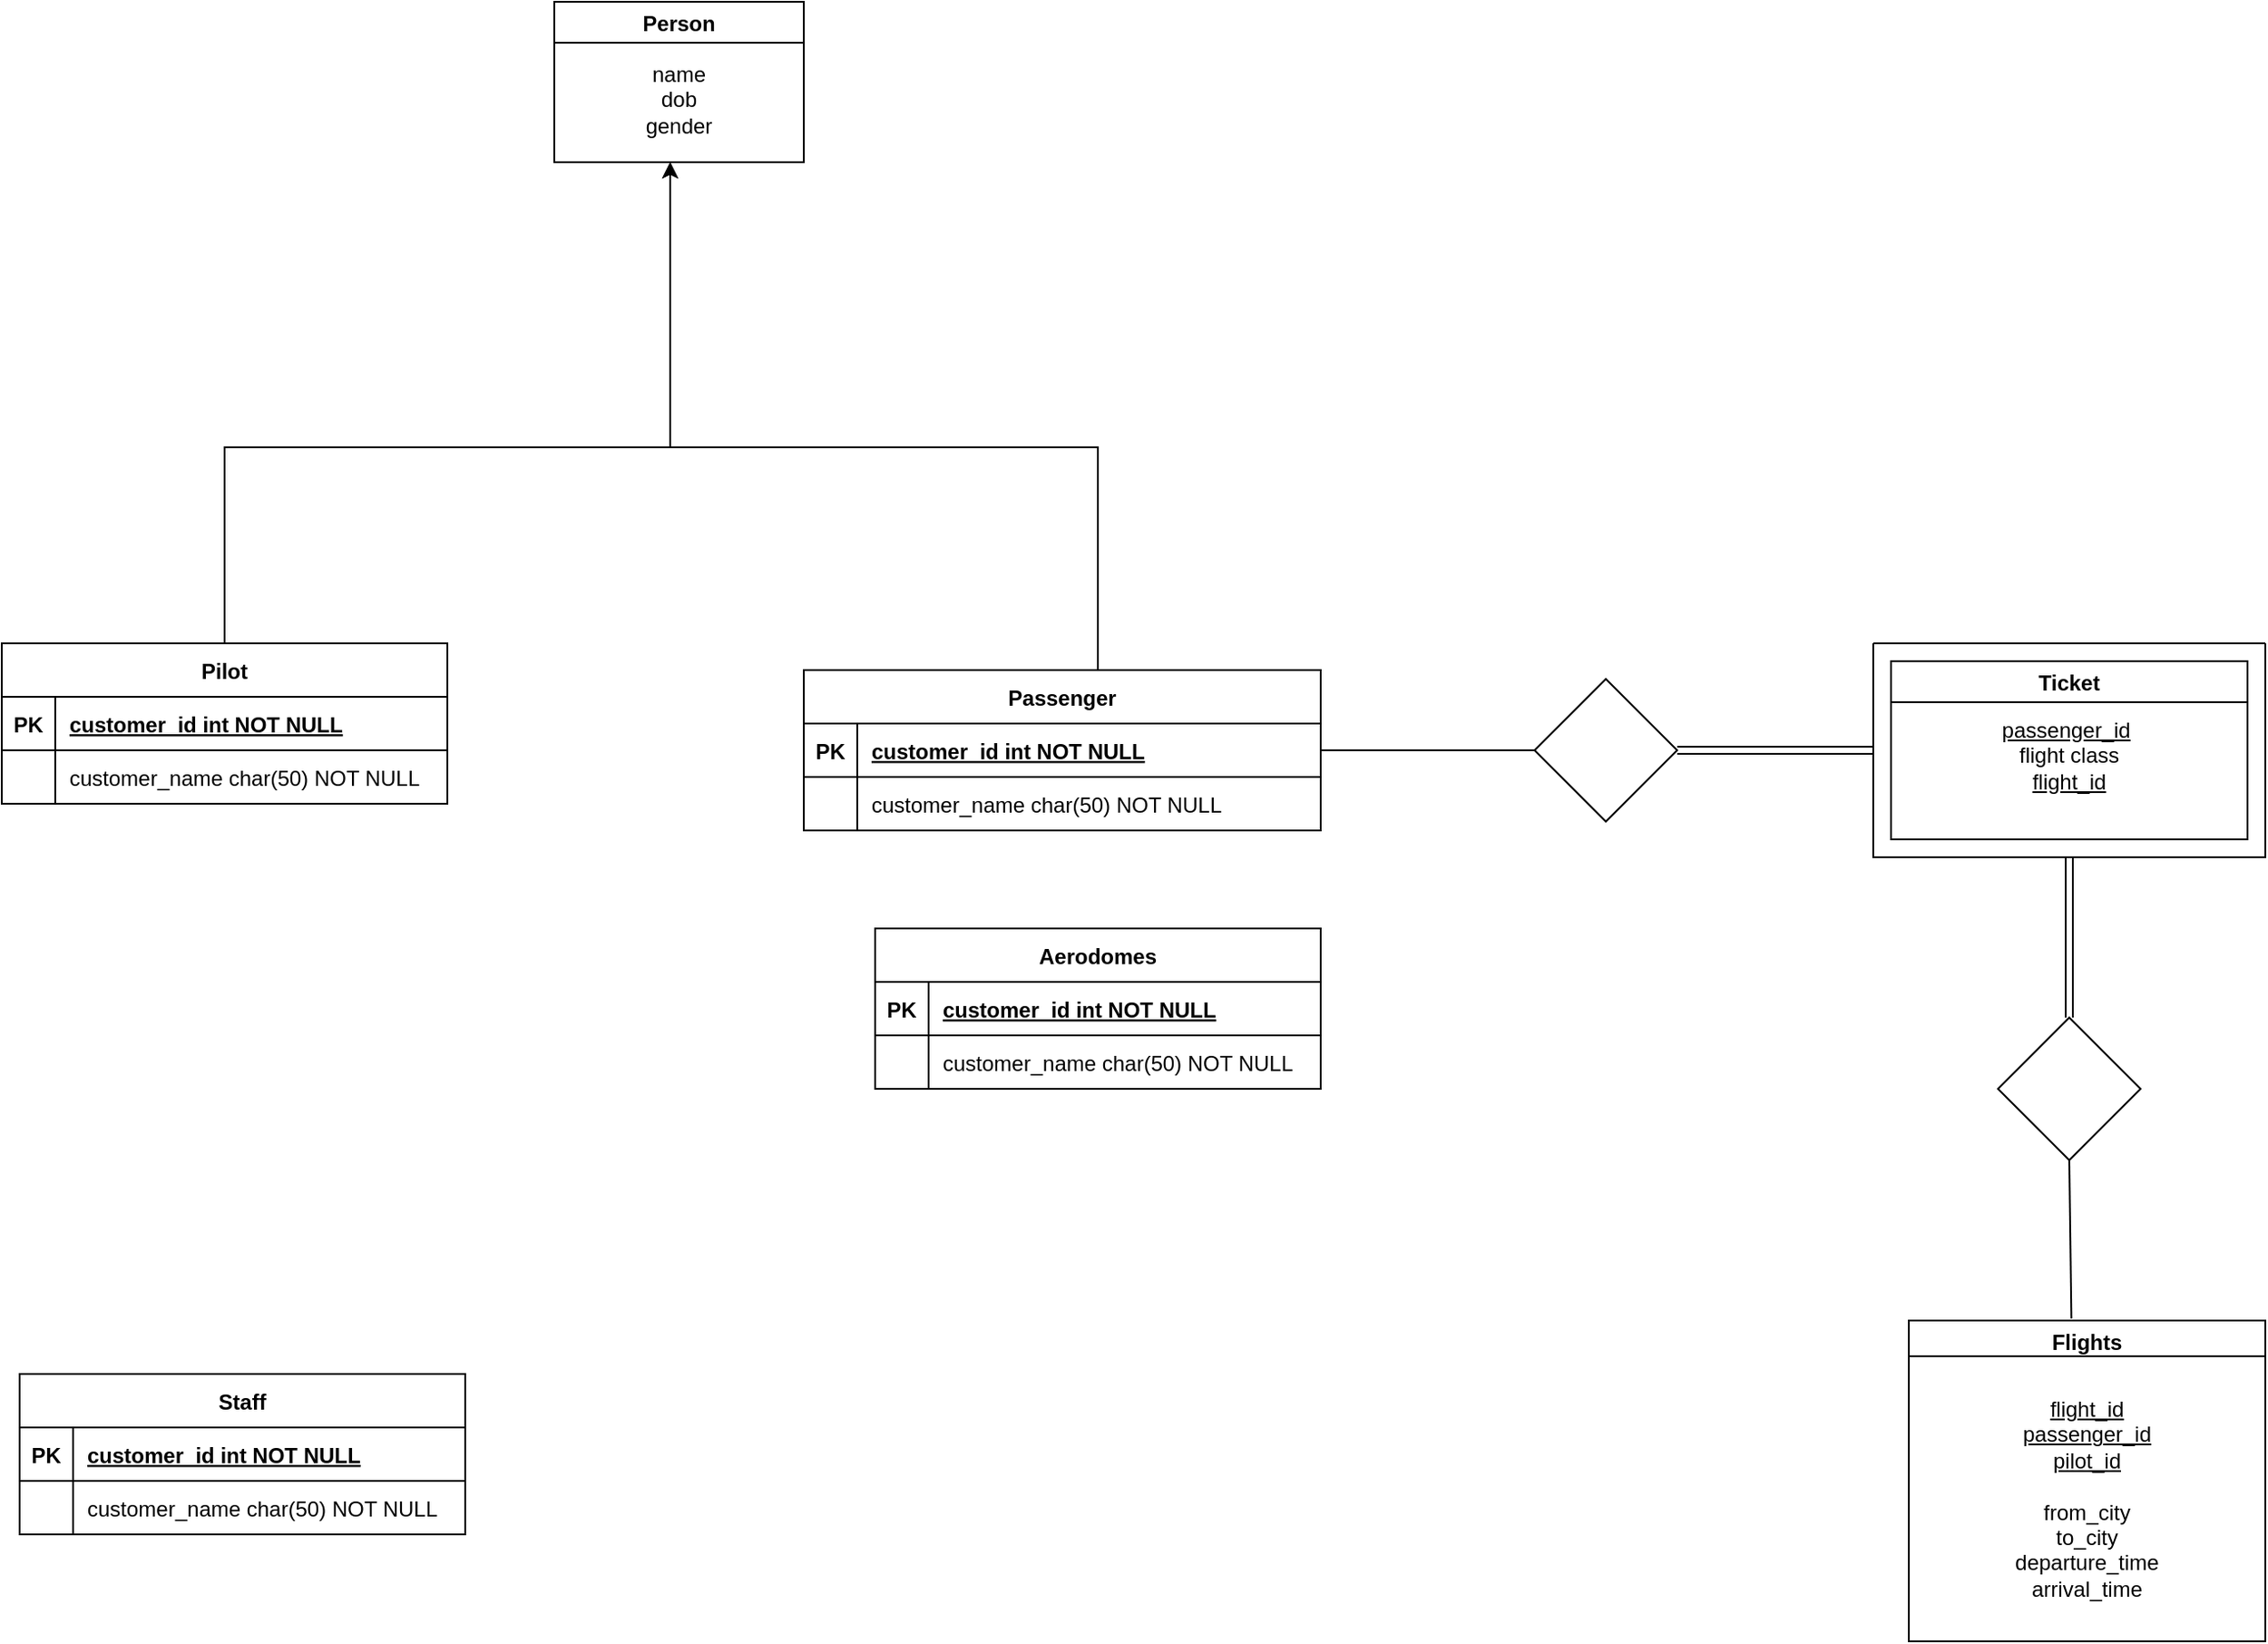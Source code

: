 <mxfile version="16.5.6" type="github">
  <diagram id="R2lEEEUBdFMjLlhIrx00" name="Page-1">
    <mxGraphModel dx="1038" dy="621" grid="1" gridSize="10" guides="1" tooltips="1" connect="1" arrows="1" fold="1" page="1" pageScale="1" pageWidth="850" pageHeight="1100" math="0" shadow="0" extFonts="Permanent Marker^https://fonts.googleapis.com/css?family=Permanent+Marker">
      <root>
        <mxCell id="0" />
        <mxCell id="1" parent="0" />
        <mxCell id="RpgIOE0p2ZTJR40vyNeJ-23" style="edgeStyle=orthogonalEdgeStyle;rounded=0;orthogonalLoop=1;jettySize=auto;html=1;exitX=0.5;exitY=0;exitDx=0;exitDy=0;entryX=0.5;entryY=1;entryDx=0;entryDy=0;" parent="1" source="RpgIOE0p2ZTJR40vyNeJ-1" edge="1">
          <mxGeometry relative="1" as="geometry">
            <Array as="points">
              <mxPoint x="205" y="390" />
              <mxPoint x="455" y="390" />
            </Array>
            <mxPoint x="455" y="230" as="targetPoint" />
          </mxGeometry>
        </mxCell>
        <mxCell id="RpgIOE0p2ZTJR40vyNeJ-1" value="Pilot" style="shape=table;startSize=30;container=1;collapsible=1;childLayout=tableLayout;fixedRows=1;rowLines=0;fontStyle=1;align=center;resizeLast=1;" parent="1" vertex="1">
          <mxGeometry x="80" y="500" width="250" height="90" as="geometry" />
        </mxCell>
        <mxCell id="RpgIOE0p2ZTJR40vyNeJ-2" value="" style="shape=partialRectangle;collapsible=0;dropTarget=0;pointerEvents=0;fillColor=none;points=[[0,0.5],[1,0.5]];portConstraint=eastwest;top=0;left=0;right=0;bottom=1;" parent="RpgIOE0p2ZTJR40vyNeJ-1" vertex="1">
          <mxGeometry y="30" width="250" height="30" as="geometry" />
        </mxCell>
        <mxCell id="RpgIOE0p2ZTJR40vyNeJ-3" value="PK" style="shape=partialRectangle;overflow=hidden;connectable=0;fillColor=none;top=0;left=0;bottom=0;right=0;fontStyle=1;" parent="RpgIOE0p2ZTJR40vyNeJ-2" vertex="1">
          <mxGeometry width="30" height="30" as="geometry">
            <mxRectangle width="30" height="30" as="alternateBounds" />
          </mxGeometry>
        </mxCell>
        <mxCell id="RpgIOE0p2ZTJR40vyNeJ-4" value="customer_id int NOT NULL " style="shape=partialRectangle;overflow=hidden;connectable=0;fillColor=none;top=0;left=0;bottom=0;right=0;align=left;spacingLeft=6;fontStyle=5;" parent="RpgIOE0p2ZTJR40vyNeJ-2" vertex="1">
          <mxGeometry x="30" width="220" height="30" as="geometry">
            <mxRectangle width="220" height="30" as="alternateBounds" />
          </mxGeometry>
        </mxCell>
        <mxCell id="RpgIOE0p2ZTJR40vyNeJ-5" value="" style="shape=partialRectangle;collapsible=0;dropTarget=0;pointerEvents=0;fillColor=none;points=[[0,0.5],[1,0.5]];portConstraint=eastwest;top=0;left=0;right=0;bottom=0;" parent="RpgIOE0p2ZTJR40vyNeJ-1" vertex="1">
          <mxGeometry y="60" width="250" height="30" as="geometry" />
        </mxCell>
        <mxCell id="RpgIOE0p2ZTJR40vyNeJ-6" value="" style="shape=partialRectangle;overflow=hidden;connectable=0;fillColor=none;top=0;left=0;bottom=0;right=0;" parent="RpgIOE0p2ZTJR40vyNeJ-5" vertex="1">
          <mxGeometry width="30" height="30" as="geometry">
            <mxRectangle width="30" height="30" as="alternateBounds" />
          </mxGeometry>
        </mxCell>
        <mxCell id="RpgIOE0p2ZTJR40vyNeJ-7" value="customer_name char(50) NOT NULL" style="shape=partialRectangle;overflow=hidden;connectable=0;fillColor=none;top=0;left=0;bottom=0;right=0;align=left;spacingLeft=6;" parent="RpgIOE0p2ZTJR40vyNeJ-5" vertex="1">
          <mxGeometry x="30" width="220" height="30" as="geometry">
            <mxRectangle width="220" height="30" as="alternateBounds" />
          </mxGeometry>
        </mxCell>
        <mxCell id="RpgIOE0p2ZTJR40vyNeJ-24" style="edgeStyle=orthogonalEdgeStyle;rounded=0;orthogonalLoop=1;jettySize=auto;html=1;exitX=0.5;exitY=0;exitDx=0;exitDy=0;entryX=0.5;entryY=1;entryDx=0;entryDy=0;" parent="1" source="RpgIOE0p2ZTJR40vyNeJ-9" edge="1">
          <mxGeometry relative="1" as="geometry">
            <mxPoint x="455" y="230" as="targetPoint" />
            <Array as="points">
              <mxPoint x="695" y="390" />
              <mxPoint x="455" y="390" />
            </Array>
          </mxGeometry>
        </mxCell>
        <mxCell id="RpgIOE0p2ZTJR40vyNeJ-9" value="Passenger" style="shape=table;startSize=30;container=1;collapsible=1;childLayout=tableLayout;fixedRows=1;rowLines=0;fontStyle=1;align=center;resizeLast=1;" parent="1" vertex="1">
          <mxGeometry x="530" y="515" width="290" height="90" as="geometry" />
        </mxCell>
        <mxCell id="RpgIOE0p2ZTJR40vyNeJ-10" value="" style="shape=partialRectangle;collapsible=0;dropTarget=0;pointerEvents=0;fillColor=none;points=[[0,0.5],[1,0.5]];portConstraint=eastwest;top=0;left=0;right=0;bottom=1;" parent="RpgIOE0p2ZTJR40vyNeJ-9" vertex="1">
          <mxGeometry y="30" width="290" height="30" as="geometry" />
        </mxCell>
        <mxCell id="RpgIOE0p2ZTJR40vyNeJ-11" value="PK" style="shape=partialRectangle;overflow=hidden;connectable=0;fillColor=none;top=0;left=0;bottom=0;right=0;fontStyle=1;" parent="RpgIOE0p2ZTJR40vyNeJ-10" vertex="1">
          <mxGeometry width="30" height="30" as="geometry">
            <mxRectangle width="30" height="30" as="alternateBounds" />
          </mxGeometry>
        </mxCell>
        <mxCell id="RpgIOE0p2ZTJR40vyNeJ-12" value="customer_id int NOT NULL " style="shape=partialRectangle;overflow=hidden;connectable=0;fillColor=none;top=0;left=0;bottom=0;right=0;align=left;spacingLeft=6;fontStyle=5;" parent="RpgIOE0p2ZTJR40vyNeJ-10" vertex="1">
          <mxGeometry x="30" width="260" height="30" as="geometry">
            <mxRectangle width="260" height="30" as="alternateBounds" />
          </mxGeometry>
        </mxCell>
        <mxCell id="RpgIOE0p2ZTJR40vyNeJ-13" value="" style="shape=partialRectangle;collapsible=0;dropTarget=0;pointerEvents=0;fillColor=none;points=[[0,0.5],[1,0.5]];portConstraint=eastwest;top=0;left=0;right=0;bottom=0;" parent="RpgIOE0p2ZTJR40vyNeJ-9" vertex="1">
          <mxGeometry y="60" width="290" height="30" as="geometry" />
        </mxCell>
        <mxCell id="RpgIOE0p2ZTJR40vyNeJ-14" value="" style="shape=partialRectangle;overflow=hidden;connectable=0;fillColor=none;top=0;left=0;bottom=0;right=0;" parent="RpgIOE0p2ZTJR40vyNeJ-13" vertex="1">
          <mxGeometry width="30" height="30" as="geometry">
            <mxRectangle width="30" height="30" as="alternateBounds" />
          </mxGeometry>
        </mxCell>
        <mxCell id="RpgIOE0p2ZTJR40vyNeJ-15" value="customer_name char(50) NOT NULL" style="shape=partialRectangle;overflow=hidden;connectable=0;fillColor=none;top=0;left=0;bottom=0;right=0;align=left;spacingLeft=6;" parent="RpgIOE0p2ZTJR40vyNeJ-13" vertex="1">
          <mxGeometry x="30" width="260" height="30" as="geometry">
            <mxRectangle width="260" height="30" as="alternateBounds" />
          </mxGeometry>
        </mxCell>
        <mxCell id="RpgIOE0p2ZTJR40vyNeJ-25" value="Aerodomes" style="shape=table;startSize=30;container=1;collapsible=1;childLayout=tableLayout;fixedRows=1;rowLines=0;fontStyle=1;align=center;resizeLast=1;" parent="1" vertex="1">
          <mxGeometry x="570" y="660" width="250" height="90" as="geometry" />
        </mxCell>
        <mxCell id="RpgIOE0p2ZTJR40vyNeJ-26" value="" style="shape=partialRectangle;collapsible=0;dropTarget=0;pointerEvents=0;fillColor=none;points=[[0,0.5],[1,0.5]];portConstraint=eastwest;top=0;left=0;right=0;bottom=1;" parent="RpgIOE0p2ZTJR40vyNeJ-25" vertex="1">
          <mxGeometry y="30" width="250" height="30" as="geometry" />
        </mxCell>
        <mxCell id="RpgIOE0p2ZTJR40vyNeJ-27" value="PK" style="shape=partialRectangle;overflow=hidden;connectable=0;fillColor=none;top=0;left=0;bottom=0;right=0;fontStyle=1;" parent="RpgIOE0p2ZTJR40vyNeJ-26" vertex="1">
          <mxGeometry width="30" height="30" as="geometry">
            <mxRectangle width="30" height="30" as="alternateBounds" />
          </mxGeometry>
        </mxCell>
        <mxCell id="RpgIOE0p2ZTJR40vyNeJ-28" value="customer_id int NOT NULL " style="shape=partialRectangle;overflow=hidden;connectable=0;fillColor=none;top=0;left=0;bottom=0;right=0;align=left;spacingLeft=6;fontStyle=5;" parent="RpgIOE0p2ZTJR40vyNeJ-26" vertex="1">
          <mxGeometry x="30" width="220" height="30" as="geometry">
            <mxRectangle width="220" height="30" as="alternateBounds" />
          </mxGeometry>
        </mxCell>
        <mxCell id="RpgIOE0p2ZTJR40vyNeJ-29" value="" style="shape=partialRectangle;collapsible=0;dropTarget=0;pointerEvents=0;fillColor=none;points=[[0,0.5],[1,0.5]];portConstraint=eastwest;top=0;left=0;right=0;bottom=0;" parent="RpgIOE0p2ZTJR40vyNeJ-25" vertex="1">
          <mxGeometry y="60" width="250" height="30" as="geometry" />
        </mxCell>
        <mxCell id="RpgIOE0p2ZTJR40vyNeJ-30" value="" style="shape=partialRectangle;overflow=hidden;connectable=0;fillColor=none;top=0;left=0;bottom=0;right=0;" parent="RpgIOE0p2ZTJR40vyNeJ-29" vertex="1">
          <mxGeometry width="30" height="30" as="geometry">
            <mxRectangle width="30" height="30" as="alternateBounds" />
          </mxGeometry>
        </mxCell>
        <mxCell id="RpgIOE0p2ZTJR40vyNeJ-31" value="customer_name char(50) NOT NULL" style="shape=partialRectangle;overflow=hidden;connectable=0;fillColor=none;top=0;left=0;bottom=0;right=0;align=left;spacingLeft=6;" parent="RpgIOE0p2ZTJR40vyNeJ-29" vertex="1">
          <mxGeometry x="30" width="220" height="30" as="geometry">
            <mxRectangle width="220" height="30" as="alternateBounds" />
          </mxGeometry>
        </mxCell>
        <mxCell id="RpgIOE0p2ZTJR40vyNeJ-47" value="Staff" style="shape=table;startSize=30;container=1;collapsible=1;childLayout=tableLayout;fixedRows=1;rowLines=0;fontStyle=1;align=center;resizeLast=1;" parent="1" vertex="1">
          <mxGeometry x="90" y="910" width="250" height="90" as="geometry" />
        </mxCell>
        <mxCell id="RpgIOE0p2ZTJR40vyNeJ-48" value="" style="shape=partialRectangle;collapsible=0;dropTarget=0;pointerEvents=0;fillColor=none;points=[[0,0.5],[1,0.5]];portConstraint=eastwest;top=0;left=0;right=0;bottom=1;" parent="RpgIOE0p2ZTJR40vyNeJ-47" vertex="1">
          <mxGeometry y="30" width="250" height="30" as="geometry" />
        </mxCell>
        <mxCell id="RpgIOE0p2ZTJR40vyNeJ-49" value="PK" style="shape=partialRectangle;overflow=hidden;connectable=0;fillColor=none;top=0;left=0;bottom=0;right=0;fontStyle=1;" parent="RpgIOE0p2ZTJR40vyNeJ-48" vertex="1">
          <mxGeometry width="30" height="30" as="geometry">
            <mxRectangle width="30" height="30" as="alternateBounds" />
          </mxGeometry>
        </mxCell>
        <mxCell id="RpgIOE0p2ZTJR40vyNeJ-50" value="customer_id int NOT NULL " style="shape=partialRectangle;overflow=hidden;connectable=0;fillColor=none;top=0;left=0;bottom=0;right=0;align=left;spacingLeft=6;fontStyle=5;" parent="RpgIOE0p2ZTJR40vyNeJ-48" vertex="1">
          <mxGeometry x="30" width="220" height="30" as="geometry">
            <mxRectangle width="220" height="30" as="alternateBounds" />
          </mxGeometry>
        </mxCell>
        <mxCell id="RpgIOE0p2ZTJR40vyNeJ-51" value="" style="shape=partialRectangle;collapsible=0;dropTarget=0;pointerEvents=0;fillColor=none;points=[[0,0.5],[1,0.5]];portConstraint=eastwest;top=0;left=0;right=0;bottom=0;" parent="RpgIOE0p2ZTJR40vyNeJ-47" vertex="1">
          <mxGeometry y="60" width="250" height="30" as="geometry" />
        </mxCell>
        <mxCell id="RpgIOE0p2ZTJR40vyNeJ-52" value="" style="shape=partialRectangle;overflow=hidden;connectable=0;fillColor=none;top=0;left=0;bottom=0;right=0;" parent="RpgIOE0p2ZTJR40vyNeJ-51" vertex="1">
          <mxGeometry width="30" height="30" as="geometry">
            <mxRectangle width="30" height="30" as="alternateBounds" />
          </mxGeometry>
        </mxCell>
        <mxCell id="RpgIOE0p2ZTJR40vyNeJ-53" value="customer_name char(50) NOT NULL" style="shape=partialRectangle;overflow=hidden;connectable=0;fillColor=none;top=0;left=0;bottom=0;right=0;align=left;spacingLeft=6;" parent="RpgIOE0p2ZTJR40vyNeJ-51" vertex="1">
          <mxGeometry x="30" width="220" height="30" as="geometry">
            <mxRectangle width="220" height="30" as="alternateBounds" />
          </mxGeometry>
        </mxCell>
        <mxCell id="5cgS5gC3nsyXIrHYZKxY-3" value="Flights" style="swimlane;" parent="1" vertex="1">
          <mxGeometry x="1150" y="880" width="200" height="180" as="geometry" />
        </mxCell>
        <mxCell id="5cgS5gC3nsyXIrHYZKxY-6" value="&lt;u&gt;flight_id&lt;/u&gt;&lt;br&gt;&lt;u&gt;passenger_id&lt;/u&gt;&lt;br&gt;&lt;u&gt;pilot_id&lt;/u&gt;&lt;br&gt;&lt;br&gt;from_city&lt;br&gt;to_city&lt;br&gt;departure_time&lt;br&gt;arrival_time" style="whiteSpace=wrap;html=1;" parent="5cgS5gC3nsyXIrHYZKxY-3" vertex="1">
          <mxGeometry y="20" width="200" height="160" as="geometry" />
        </mxCell>
        <mxCell id="5cgS5gC3nsyXIrHYZKxY-11" value="Ticket" style="swimlane;" parent="1" vertex="1">
          <mxGeometry x="1140" y="510" width="200" height="100" as="geometry" />
        </mxCell>
        <mxCell id="5cgS5gC3nsyXIrHYZKxY-12" value="&lt;u&gt;passenger_id&lt;/u&gt;&amp;nbsp;&lt;br&gt;flight class&lt;br&gt;&lt;u&gt;flight_id&lt;br&gt;&lt;br&gt;&lt;/u&gt;" style="text;html=1;strokeColor=none;fillColor=none;align=center;verticalAlign=middle;whiteSpace=wrap;rounded=0;" parent="5cgS5gC3nsyXIrHYZKxY-11" vertex="1">
          <mxGeometry y="20" width="200" height="80" as="geometry" />
        </mxCell>
        <mxCell id="5cgS5gC3nsyXIrHYZKxY-21" value="" style="rhombus;whiteSpace=wrap;html=1;" parent="1" vertex="1">
          <mxGeometry x="940" y="520" width="80" height="80" as="geometry" />
        </mxCell>
        <mxCell id="5cgS5gC3nsyXIrHYZKxY-22" value="" style="rhombus;whiteSpace=wrap;html=1;" parent="1" vertex="1">
          <mxGeometry x="1200" y="710" width="80" height="80" as="geometry" />
        </mxCell>
        <mxCell id="5cgS5gC3nsyXIrHYZKxY-25" value="" style="swimlane;startSize=0;" parent="1" vertex="1">
          <mxGeometry x="1130" y="500" width="220" height="120" as="geometry" />
        </mxCell>
        <mxCell id="5cgS5gC3nsyXIrHYZKxY-26" value="" style="shape=link;html=1;rounded=0;entryX=0.5;entryY=0;entryDx=0;entryDy=0;exitX=0.5;exitY=1;exitDx=0;exitDy=0;" parent="1" source="5cgS5gC3nsyXIrHYZKxY-25" target="5cgS5gC3nsyXIrHYZKxY-22" edge="1">
          <mxGeometry width="100" relative="1" as="geometry">
            <mxPoint x="1010" y="710" as="sourcePoint" />
            <mxPoint x="1110" y="710" as="targetPoint" />
          </mxGeometry>
        </mxCell>
        <mxCell id="5cgS5gC3nsyXIrHYZKxY-29" value="" style="shape=link;html=1;rounded=0;exitX=1;exitY=0.5;exitDx=0;exitDy=0;entryX=0;entryY=0.5;entryDx=0;entryDy=0;" parent="1" source="5cgS5gC3nsyXIrHYZKxY-21" target="5cgS5gC3nsyXIrHYZKxY-25" edge="1">
          <mxGeometry width="100" relative="1" as="geometry">
            <mxPoint x="1020" y="559.5" as="sourcePoint" />
            <mxPoint x="1120" y="559.5" as="targetPoint" />
          </mxGeometry>
        </mxCell>
        <mxCell id="5cgS5gC3nsyXIrHYZKxY-30" value="" style="endArrow=none;html=1;rounded=0;exitX=0.5;exitY=1;exitDx=0;exitDy=0;entryX=0.456;entryY=-0.006;entryDx=0;entryDy=0;entryPerimeter=0;" parent="1" source="5cgS5gC3nsyXIrHYZKxY-22" target="5cgS5gC3nsyXIrHYZKxY-3" edge="1">
          <mxGeometry width="50" height="50" relative="1" as="geometry">
            <mxPoint x="1030" y="730" as="sourcePoint" />
            <mxPoint x="1080" y="680" as="targetPoint" />
          </mxGeometry>
        </mxCell>
        <mxCell id="5cgS5gC3nsyXIrHYZKxY-31" value="" style="endArrow=none;html=1;rounded=0;exitX=0;exitY=0.5;exitDx=0;exitDy=0;entryX=1;entryY=0.5;entryDx=0;entryDy=0;" parent="1" source="5cgS5gC3nsyXIrHYZKxY-21" target="RpgIOE0p2ZTJR40vyNeJ-10" edge="1">
          <mxGeometry width="50" height="50" relative="1" as="geometry">
            <mxPoint x="1050" y="650" as="sourcePoint" />
            <mxPoint x="1100" y="600" as="targetPoint" />
          </mxGeometry>
        </mxCell>
        <mxCell id="OOgBa5XnB34mj8tSmzPa-1" value="name&lt;br&gt;dob&lt;br&gt;gender" style="rounded=0;whiteSpace=wrap;html=1;" vertex="1" parent="1">
          <mxGeometry x="390" y="160" width="140" height="70" as="geometry" />
        </mxCell>
        <mxCell id="OOgBa5XnB34mj8tSmzPa-2" value="Person" style="swimlane;" vertex="1" parent="1">
          <mxGeometry x="390" y="140" width="140" height="90" as="geometry" />
        </mxCell>
      </root>
    </mxGraphModel>
  </diagram>
</mxfile>
